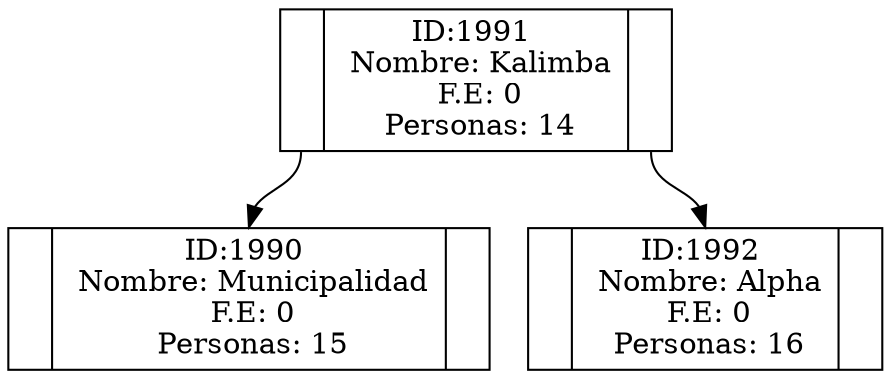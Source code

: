 digraph Arbol{
node [shape=record];
n_1991[label = "<izq> |<dat> ID:1991 \n Nombre: Kalimba\n F.E:  0\n Personas:  14 |<der>"]
n_1991:izq -> n_1990:dat;
n_1990[label = "<izq> |<dat> ID:1990 \n Nombre: Municipalidad\n F.E:  0\n Personas:  15 |<der>"]
n_1991:der -> n_1992:dat;
n_1992[label = "<izq> |<dat> ID:1992 \n Nombre: Alpha\n F.E:  0\n Personas:  16 |<der>"]
}

